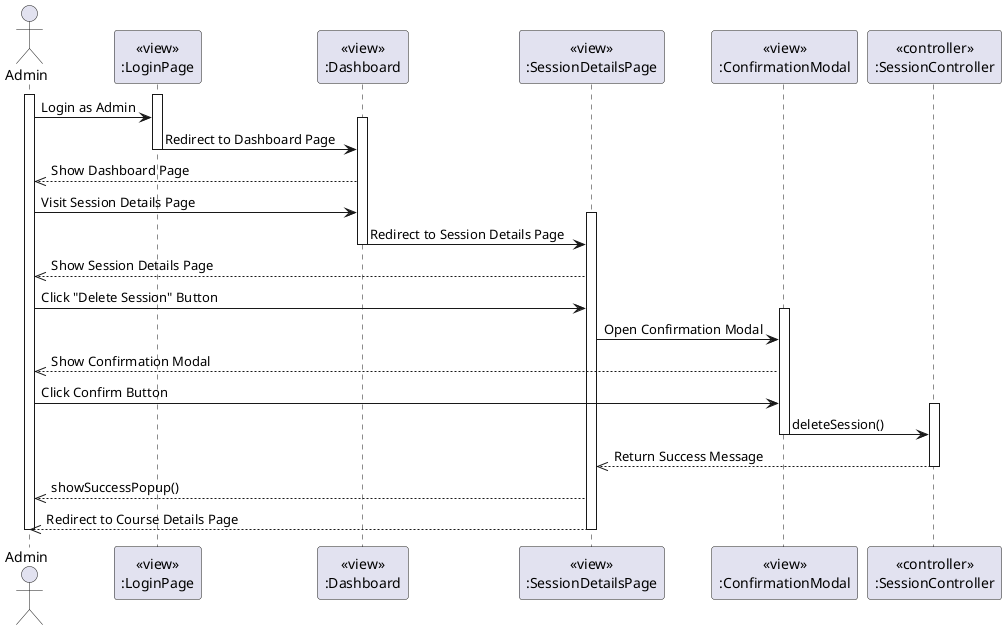 @startuml DeleteSession
actor Admin
participant LoginPageView [
  <<view>>
  :LoginPage
]

participant DashboardView [
  <<view>>
  :Dashboard
]

participant SessionDetailsView [
  <<view>>
  :SessionDetailsPage
]

participant ConfirmationModalView [
  <<view>>
  :ConfirmationModal
]

participant SessionController [
  <<controller>>
  :SessionController
]

activate Admin
activate LoginPageView
Admin -> LoginPageView: Login as Admin
activate DashboardView
LoginPageView -> DashboardView: Redirect to Dashboard Page
deactivate LoginPageView

DashboardView -->> Admin: Show Dashboard Page

Admin -> DashboardView: Visit Session Details Page
activate SessionDetailsView
DashboardView -> SessionDetailsView: Redirect to Session Details Page
deactivate DashboardView

SessionDetailsView -->> Admin: Show Session Details Page

Admin -> SessionDetailsView: Click "Delete Session" Button
activate ConfirmationModalView
SessionDetailsView -> ConfirmationModalView: Open Confirmation Modal
ConfirmationModalView -->> Admin: Show Confirmation Modal

Admin -> ConfirmationModalView: Click Confirm Button

activate SessionController
ConfirmationModalView -> SessionController: deleteSession()
deactivate ConfirmationModalView

SessionController -->> SessionDetailsView: Return Success Message
deactivate SessionController
SessionDetailsView -->> Admin: showSuccessPopup()
SessionDetailsView -->> Admin: Redirect to Course Details Page

deactivate Admin
deactivate SessionDetailsView
@enduml
